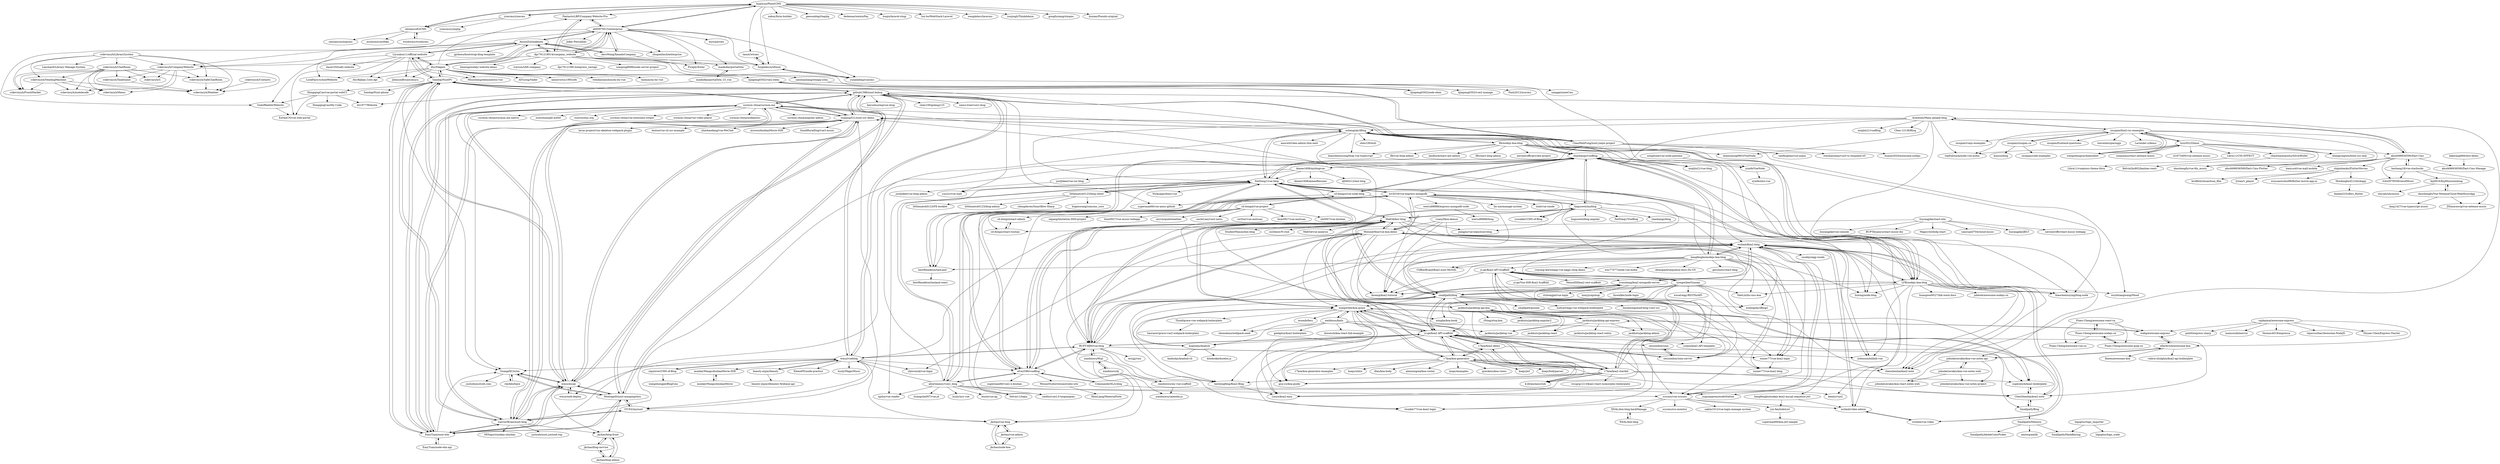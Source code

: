 digraph G {
"hnaoyun/PbootCMS" -> "idreamsoft/iCMS"
"hnaoyun/PbootCMS" -> "yzmcms/yzmcms"
"hnaoyun/PbootCMS" -> "taosir/wtcms"
"hnaoyun/PbootCMS" -> "FantasticLBP/Company-Website-Pro"
"hnaoyun/PbootCMS" -> "forgeekscn/sftnow"
"hnaoyun/PbootCMS" -> "xaboy/form-builder" ["e"=1]
"hnaoyun/PbootCMS" -> "geesondog/rhaphp" ["e"=1]
"hnaoyun/PbootCMS" -> "a695979515/enterprise"
"hnaoyun/PbootCMS" -> "dedemao/weixinPay" ["e"=1]
"hnaoyun/PbootCMS" -> "buqiu/laravel-shop" ["e"=1]
"hnaoyun/PbootCMS" -> "hui-ho/WebStack-Laravel" ["e"=1]
"hnaoyun/PbootCMS" -> "wanglelecc/laracms" ["e"=1]
"hnaoyun/PbootCMS" -> "zoujingli/ThinkAdmin" ["e"=1]
"hnaoyun/PbootCMS" -> "gongfuxiang/shopxo" ["e"=1]
"hnaoyun/PbootCMS" -> "bunian/Pseudo-original" ["e"=1]
"idreamsoft/iCMS" -> "hnaoyun/PbootCMS"
"idreamsoft/iCMS" -> "wuzhicms/wuzhicms"
"idreamsoft/iCMS" -> "sansanyun/mipcms" ["e"=1]
"idreamsoft/iCMS" -> "assimon/yunsfaka" ["e"=1]
"zxuqian/html-css-examples" -> "zxuqian/zxuqian.cn"
"zxuqian/html-css-examples" -> "zxuqian/vuejs-examples"
"zxuqian/html-css-examples" -> "lizzz0523/limni"
"zxuqian/html-css-examples" -> "wangzhengya/cheatsheet"
"zxuqian/html-css-examples" -> "Acmenlei/Many-people-blog"
"zxuqian/html-css-examples" -> "zxuqian/frontend-questions"
"zxuqian/html-css-examples" -> "topfullstack/node-vue-moba" ["e"=1]
"zxuqian/html-css-examples" -> "zhangyingwei/html-css-only" ["e"=1]
"zxuqian/html-css-examples" -> "abcd498936590/Dart-Cms"
"zxuqian/html-css-examples" -> "stevenlei/spacingjs" ["e"=1]
"zxuqian/html-css-examples" -> "Lavender-z/demo"
"zxuqian/html-css-examples" -> "daoshengfu/vue-fds_music"
"jackhutu/jackblog-api-express" -> "jackhutu/jackblog-api-koa"
"jackhutu/jackblog-api-express" -> "jackhutu/jackblog-vue" ["e"=1]
"jackhutu/jackblog-api-express" -> "jackhutu/jackblog-react"
"jackhutu/jackblog-api-express" -> "jackhutu/jackblog-react-redux" ["e"=1]
"jackhutu/jackblog-api-express" -> "jackhutu/jackblog-admin"
"jackhutu/jackblog-api-express" -> "wabg/awesome-express"
"chaohangz/vueBlog" -> "FatDong1/vue-blog"
"chaohangz/vueBlog" -> "bestRenekton/taoLand"
"chaohangz/vueBlog" -> "cd-dongzi/vue-node-blog"
"chaohangz/vueBlog" -> "linguowei/myblog"
"chaohangz/vueBlog" -> "biaochenxuying/blog-node" ["e"=1]
"chaohangz/vueBlog" -> "eshengsky/iBlog"
"chaohangz/vueBlog" -> "zymfe/VueNode"
"chaohangz/vueBlog" -> "Aimee1608/myblogvue"
"chaohangz/vueBlog" -> "miqilin21/vue-blog"
"chaohangz/vueBlog" -> "liangfengbo/nodejs-koa-blog"
"chaohangz/vueBlog" -> "LFB/nodejs-koa-blog"
"surmon-china/surmon.me" -> "surmon-china/nodepress" ["e"=1]
"surmon-china/surmon.me" -> "github1586/nuxt-bnhcp"
"surmon-china/surmon.me" -> "xuqiang521/nuxt-ssr-demo"
"surmon-china/surmon.me" -> "surmon-china/angular-admin" ["e"=1]
"surmon-china/surmon.me" -> "surmon-china/surmon.me.native" ["e"=1]
"surmon-china/surmon.me" -> "OrangeXC/n2ex"
"surmon-china/surmon.me" -> "wmui/vueblog"
"surmon-china/surmon.me" -> "wmui/essay"
"surmon-china/surmon.me" -> "jackhutu/jackblog-vue" ["e"=1]
"surmon-china/surmon.me" -> "EasyTuan/nuxt-elm"
"surmon-china/surmon.me" -> "warriorBrian/nuxt-blog"
"surmon-china/surmon.me" -> "nuxt/example-auth0" ["e"=1]
"surmon-china/surmon.me" -> "nuxt/nuxtjs.org" ["e"=1]
"surmon-china/surmon.me" -> "surmon-china/vue-awesome-swiper" ["e"=1]
"surmon-china/surmon.me" -> "surmon-china/vue-video-player" ["e"=1]
"a695979515/enterprise" -> "AnsonZnl/makesen"
"a695979515/enterprise" -> "forgeekscn/sftnow"
"a695979515/enterprise" -> "dpc761218914/company_website"
"a695979515/enterprise" -> "GodofRabbit/Website"
"a695979515/enterprise" -> "cckevincyh/CompanyWebsite"
"a695979515/enterprise" -> "FantasticLBP/Company-Website-Pro"
"a695979515/enterprise" -> "AeroWang/XanaduCompany"
"a695979515/enterprise" -> "Fireply/Enter"
"a695979515/enterprise" -> "yunalading/yuncms"
"a695979515/enterprise" -> "myxzjie/cms" ["e"=1]
"a695979515/enterprise" -> "Joker-Fei/cailiao"
"a695979515/enterprise" -> "ifzc/Shkjem"
"a695979515/enterprise" -> "zhupanlinch/enterprise"
"a695979515/enterprise" -> "maokofan/portalSite"
"a695979515/enterprise" -> "hnaoyun/PbootCMS"
"github1586/nuxt-bnhcp" -> "xuqiang521/nuxt-ssr-demo"
"github1586/nuxt-bnhcp" -> "surmon-china/surmon.me"
"github1586/nuxt-bnhcp" -> "Sandop/NuxtPC"
"github1586/nuxt-bnhcp" -> "EasyTuan/nuxt-elm"
"github1586/nuxt-bnhcp" -> "MontageD/nuxt-maopingshou"
"github1586/nuxt-bnhcp" -> "wmui/vueblog"
"github1586/nuxt-bnhcp" -> "warriorBrian/nuxt-blog"
"github1586/nuxt-bnhcp" -> "yucccc/vue-mall" ["e"=1]
"github1586/nuxt-bnhcp" -> "chenshenhai/koa2-note" ["e"=1]
"github1586/nuxt-bnhcp" -> "heyushuo/mpvue-shop" ["e"=1]
"github1586/nuxt-bnhcp" -> "superman66/vue-axios-github" ["e"=1]
"github1586/nuxt-bnhcp" -> "shen100/golang123" ["e"=1]
"github1586/nuxt-bnhcp" -> "wmui/essay"
"github1586/nuxt-bnhcp" -> "ChanWahFung/nuxt-juejin-project"
"github1586/nuxt-bnhcp" -> "nemo-tree/vue2-shop" ["e"=1]
"ChanWahFung/nuxt-juejin-project" -> "Sandop/NuxtPC"
"ChanWahFung/nuxt-juejin-project" -> "xuqiang521/nuxt-ssr-demo"
"ChanWahFung/nuxt-juejin-project" -> "sanfengliao/vue-juejin" ["e"=1]
"ChanWahFung/nuxt-juejin-project" -> "eshengsky/iBlog"
"ChanWahFung/nuxt-juejin-project" -> "github1586/nuxt-bnhcp"
"ChanWahFung/nuxt-juejin-project" -> "weizhanzhan/vue3-ts-template-h5" ["e"=1]
"ChanWahFung/nuxt-juejin-project" -> "EasyTuan/nuxt-elm"
"ChanWahFung/nuxt-juejin-project" -> "huaize2020/awesome-nodejs" ["e"=1]
"logoplus/logo_importer" -> "logoplus/logo_scale"
"logoplus/logo_importer" -> "Smallpath/MaskKeying"
"wclimb/Koa2-blog" -> "wclimb/video-admin"
"wclimb/Koa2-blog" -> "ikcamp/koa2-tutorial" ["e"=1]
"wclimb/Koa2-blog" -> "chenshenhai/koa2-note" ["e"=1]
"wclimb/Koa2-blog" -> "wclimb/vue-video"
"wclimb/Koa2-blog" -> "liangfengbo/nodejs-koa-blog"
"wclimb/Koa2-blog" -> "Molunerfinn/vue-koa-demo"
"wclimb/Koa2-blog" -> "LFB/nodejs-koa-blog"
"wclimb/Koa2-blog" -> "smallpath/blog"
"wclimb/Koa2-blog" -> "ivonzhang/koa2-mongodb-server"
"wclimb/Koa2-blog" -> "hezhongfeng/Koa2-Blog"
"wclimb/Koa2-blog" -> "cnodejs/egg-cnode" ["e"=1]
"wclimb/Koa2-blog" -> "scscms/vue-scscms"
"wclimb/Koa2-blog" -> "liuxing/node-blog" ["e"=1]
"wclimb/Koa2-blog" -> "liangfengbo/nodejs-koa2-mysql-sequelize-jwt"
"wclimb/Koa2-blog" -> "lybenson/bilibili-vue" ["e"=1]
"warriorBrian/nuxt-blog" -> "jkchao/blog-front"
"warriorBrian/nuxt-blog" -> "ITCNZ/mynuxt"
"warriorBrian/nuxt-blog" -> "wmui/essay"
"warriorBrian/nuxt-blog" -> "Sandop/NuxtPC"
"warriorBrian/nuxt-blog" -> "xuqiang521/nuxt-ssr-demo"
"warriorBrian/nuxt-blog" -> "justyeh/nuxt.justyeh.top"
"warriorBrian/nuxt-blog" -> "EasyTuan/nuxt-elm"
"warriorBrian/nuxt-blog" -> "MiYogurt/nodejs-shizhan" ["e"=1]
"warriorBrian/nuxt-blog" -> "github1586/nuxt-bnhcp"
"warriorBrian/nuxt-blog" -> "surmon-china/surmon.me"
"lizzz0523/limni" -> "zxuqian/html-css-examples"
"lizzz0523/limni" -> "uniquemo/react-netease-music" ["e"=1]
"lizzz0523/limni" -> "topfullstack/node-vue-moba" ["e"=1]
"lizzz0523/limni" -> "chaochaoxiaoshu/SilverBullet"
"lizzz0523/limni" -> "zhangyingwei/html-css-only" ["e"=1]
"lizzz0523/limni" -> "wangzhengya/cheatsheet"
"lizzz0523/limni" -> "sl1673495/vue-netease-music" ["e"=1]
"lizzz0523/limni" -> "abcd498936590/Dart-Cms"
"lizzz0523/limni" -> "Libra11/CSS-EFFECT"
"lizzz0523/limni" -> "daoshengfu/vue-fds_music"
"Acmenlei/Many-people-blog" -> "miqilin21/vue-blog"
"Acmenlei/Many-people-blog" -> "zhaoyiming0803/VueNode" ["e"=1]
"Acmenlei/Many-people-blog" -> "abcd498936590/Dart-Cms"
"Acmenlei/Many-people-blog" -> "miqilin21/vueBlog"
"Acmenlei/Many-people-blog" -> "topfullstack/node-vue-moba" ["e"=1]
"Acmenlei/Many-people-blog" -> "FatDong1/vue-blog"
"Acmenlei/Many-people-blog" -> "LFB/nodejs-koa-blog"
"Acmenlei/Many-people-blog" -> "Chen-12138/Blog"
"Acmenlei/Many-people-blog" -> "zxuqian/html-css-examples"
"Acmenlei/Many-people-blog" -> "eshengsky/iBlog"
"liangfengbo/nodejs-koa2-mysql-sequelize-jwt" -> "yin-fan/todoList"
"liangfengbo/nodejs-koa2-mysql-sequelize-jwt" -> "wclimb/video-admin"
"AnsonZnl/makesen" -> "a695979515/enterprise"
"AnsonZnl/makesen" -> "jgchenu/bootstrap-blog-template"
"AnsonZnl/makesen" -> "dpc761218914/company_website"
"AnsonZnl/makesen" -> "forgeekscn/sftnow"
"AnsonZnl/makesen" -> "cckevincyh/CompanyWebsite"
"AnsonZnl/makesen" -> "GodofRabbit/Website"
"AnsonZnl/makesen" -> "zhupanlinch/enterprise"
"AnsonZnl/makesen" -> "AeroWang/XanaduCompany"
"AnsonZnl/makesen" -> "ifzc/Shkjem"
"AnsonZnl/makesen" -> "Liyunkun11/official-website"
"FatDong1/vue-blog" -> "chaohangz/vueBlog"
"FatDong1/vue-blog" -> "bestRenekton/taoLand"
"FatDong1/vue-blog" -> "cd-dongzi/vue-node-blog"
"FatDong1/vue-blog" -> "alloyteamzy/vue2_blog"
"FatDong1/vue-blog" -> "BUPT-HJM/vue-blog"
"FatDong1/vue-blog" -> "biaochenxuying/blog-node" ["e"=1]
"FatDong1/vue-blog" -> "Ma63d/kov-blog"
"FatDong1/vue-blog" -> "yucccc/vue-mall" ["e"=1]
"FatDong1/vue-blog" -> "tgxhx/vue-reader" ["e"=1]
"FatDong1/vue-blog" -> "elva2596/vueBlog"
"FatDong1/vue-blog" -> "eshengsky/iBlog"
"FatDong1/vue-blog" -> "LFB/nodejs-koa-blog"
"FatDong1/vue-blog" -> "littlematch0123/blog-client"
"FatDong1/vue-blog" -> "Nicksapp/ohmo-vue"
"FatDong1/vue-blog" -> "xrr2016/vue-express-mongodb"
"ifzc/Shkjem" -> "Liyunkun11/official-website"
"ifzc/Shkjem" -> "Sandop/NuxtPC"
"ifzc/Shkjem" -> "iaminvictus1993/ofo"
"ifzc/Shkjem" -> "LuckFairy/schoolWebsite"
"ifzc/Shkjem" -> "ifzc/KeJian.Core.Api"
"ifzc/Shkjem" -> "JohnsonBryant/muyu"
"ifzc/Shkjem" -> "Mluocheng/elemmentui-vue-"
"ifzc/Shkjem" -> "wendaosanshou/mi-by-vue" ["e"=1]
"ifzc/Shkjem" -> "AnsonZnl/makesen"
"ifzc/Shkjem" -> "taomas/mi-by-vue"
"ifzc/Shkjem" -> "FantasticLBP/Company-Website-Pro"
"ifzc/Shkjem" -> "lijiapeng0302/vue2-elem"
"ifzc/Shkjem" -> "a695979515/enterprise"
"ifzc/Shkjem" -> "yaoshanliang/weapp-ssha"
"ifzc/Shkjem" -> "AITuring/Vader"
"lijiapeng0302/node-elem" -> "lijiapeng0302/vue2-elem"
"maokofan/portalSite_UI_vue" -> "maokofan/portalSite"
"maokofan/portalSite_UI_vue" -> "hh1977/Website"
"taosir/wtcms" -> "forgeekscn/sftnow"
"wclimb/vue-video" -> "wclimb/video-admin"
"wclimb/vue-video" -> "wclimb/Koa2-blog"
"Mockingbird1234/skapp" -> "danbai225/dbys_flutter"
"ruanyf/koa-demos" -> "wclimb/Koa2-blog"
"ruanyf/koa-demos" -> "ikcamp/koa2-tutorial" ["e"=1]
"ruanyf/koa-demos" -> "sessionboy/sinn-server"
"ruanyf/koa-demos" -> "Molunerfinn/vue-koa-demo"
"jkchao/blog-service" -> "jkchao/blog-admin"
"jkchao/blog-service" -> "jkchao/blog-front"
"ivonzhang/koa2-mongodb-server" -> "BUPT-HJM/vue-blog"
"ivonzhang/koa2-mongodb-server" -> "linwalker/node-login"
"ivonzhang/koa2-mongodb-server" -> "smallpath/blog"
"ivonzhang/koa2-mongodb-server" -> "stzhongjie/vue-login"
"ivonzhang/koa2-mongodb-server" -> "wclimb/Koa2-blog"
"ivonzhang/koa2-mongodb-server" -> "inmyjs/apshop" ["e"=1]
"wangzhengya/cheatsheet" -> "zxuqian/html-css-examples"
"wangzhengya/cheatsheet" -> "lizzz0523/limni"
"eshengsky/iBlog" -> "LFB/nodejs-koa-blog"
"eshengsky/iBlog" -> "wsydxiangwang/Mood" ["e"=1]
"eshengsky/iBlog" -> "biaochenxuying/blog-vue-typescript" ["e"=1]
"eshengsky/iBlog" -> "lfb/nodejs-koa-blog"
"eshengsky/iBlog" -> "chaohangz/vueBlog"
"eshengsky/iBlog" -> "ChanWahFung/nuxt-juejin-project"
"eshengsky/iBlog" -> "xuqiang521/nuxt-ssr-demo"
"eshengsky/iBlog" -> "FatDong1/vue-blog"
"eshengsky/iBlog" -> "anncwb/vben-admin-thin-next" ["e"=1]
"eshengsky/iBlog" -> "CQBoyBrand/Koa2-nuxt-MySQL"
"eshengsky/iBlog" -> "surmon-china/surmon.me"
"eshengsky/iBlog" -> "biaochenxuying/blog-node" ["e"=1]
"eshengsky/iBlog" -> "shen100/mili" ["e"=1]
"eshengsky/iBlog" -> "warriorBrian/nuxt-blog"
"eshengsky/iBlog" -> "Sandop/NuxtPC"
"smallpath/blog" -> "sinner77/vue-koa2-blog"
"smallpath/blog" -> "smallpath/psnine"
"smallpath/blog" -> "Ma63d/kov-blog"
"smallpath/blog" -> "ivonzhang/koa2-mongodb-server"
"smallpath/blog" -> "sinner77/vue-koa2-login"
"smallpath/blog" -> "wclimb/Koa2-blog"
"smallpath/blog" -> "BUPT-HJM/vue-blog"
"smallpath/blog" -> "yi-ge/koa2-API-scaffold"
"smallpath/blog" -> "hezhongfeng/Koa2-Blog"
"smallpath/blog" -> "hubcarl/egg-vue-webpack-boilerplate" ["e"=1]
"smallpath/blog" -> "lincenying/mmf-blog-vue2-ssr" ["e"=1]
"smallpath/blog" -> "sessionboy/sinn-server"
"smallpath/blog" -> "xiongwilee/koa-grace"
"smallpath/blog" -> "jackhutu/jackblog-api-koa"
"smallpath/blog" -> "eshengsky/iBlog2" ["e"=1]
"Sandop/NuxtPC" -> "xuqiang521/nuxt-ssr-demo"
"Sandop/NuxtPC" -> "ifzc/Shkjem"
"Sandop/NuxtPC" -> "Sandop/Nuxt-phone"
"Sandop/NuxtPC" -> "ChanWahFung/nuxt-juejin-project"
"Sandop/NuxtPC" -> "EasyTuan/nuxt-elm"
"Sandop/NuxtPC" -> "github1586/nuxt-bnhcp"
"Sandop/NuxtPC" -> "warriorBrian/nuxt-blog"
"Sandop/NuxtPC" -> "Liyunkun11/official-website"
"Sandop/NuxtPC" -> "wmui/essay"
"Sandop/NuxtPC" -> "OrangeXC/n2ex"
"Sandop/NuxtPC" -> "HongqingCao/vue-portal-webUI"
"littlematch0123/blog-client" -> "littlematch0123/FE-booklet"
"littlematch0123/blog-client" -> "littlematch0123/blog-admin"
"littlematch0123/blog-client" -> "FatDong1/vue-blog"
"littlematch0123/blog-client" -> "chengderen/Smartflow-Sharp" ["e"=1]
"littlematch0123/blog-client" -> "hogenwang/comcms_core" ["e"=1]
"cd-dongzi/vue-project" -> "cd-dongzi/vue-node-blog"
"cd-dongzi/vue-project" -> "nh0007/vue-douban"
"cd-dongzi/vue-project" -> "zepang/Imitation-DIDI-project"
"cd-dongzi/vue-project" -> "cd-dongzi/react-admin"
"cd-dongzi/vue-project" -> "cd-dongzi/react-toutiao"
"cd-dongzi/vue-project" -> "bxm0927/vue-music-webapp" ["e"=1]
"cd-dongzi/vue-project" -> "myvin/quietweather" ["e"=1]
"cd-dongzi/vue-project" -> "uncleLian/vue2-news" ["e"=1]
"cd-dongzi/vue-project" -> "zwStar/vue-meituan" ["e"=1]
"cd-dongzi/vue-project" -> "bxm0927/vue-meituan" ["e"=1]
"xuqiang521/nuxt-ssr-demo" -> "github1586/nuxt-bnhcp"
"xuqiang521/nuxt-ssr-demo" -> "Sandop/NuxtPC"
"xuqiang521/nuxt-ssr-demo" -> "EasyTuan/nuxt-elm"
"xuqiang521/nuxt-ssr-demo" -> "MontageD/nuxt-maopingshou"
"xuqiang521/nuxt-ssr-demo" -> "surmon-china/surmon.me"
"xuqiang521/nuxt-ssr-demo" -> "ChanWahFung/nuxt-juejin-project"
"xuqiang521/nuxt-ssr-demo" -> "warriorBrian/nuxt-blog"
"xuqiang521/nuxt-ssr-demo" -> "muwoo/doubanMovie-SSR" ["e"=1]
"xuqiang521/nuxt-ssr-demo" -> "SmallRuralDog/vue3-music" ["e"=1]
"xuqiang521/nuxt-ssr-demo" -> "lavas-project/vue-skeleton-webpack-plugin" ["e"=1]
"xuqiang521/nuxt-ssr-demo" -> "wmui/essay"
"xuqiang521/nuxt-ssr-demo" -> "lentoo/vue-cli-ssr-example" ["e"=1]
"xuqiang521/nuxt-ssr-demo" -> "eshengsky/iBlog"
"xuqiang521/nuxt-ssr-demo" -> "zhaohaodang/vue-WeChat" ["e"=1]
"xuqiang521/nuxt-ssr-demo" -> "ITCNZ/mynuxt"
"LFB/nodejs-koa-blog" -> "eshengsky/iBlog"
"LFB/nodejs-koa-blog" -> "wclimb/Koa2-blog"
"LFB/nodejs-koa-blog" -> "biaochenxuying/blog-node" ["e"=1]
"LFB/nodejs-koa-blog" -> "TaleLin/lin-cms-koa" ["e"=1]
"LFB/nodejs-koa-blog" -> "yi-ge/Koa2-API-Scaffold"
"LFB/nodejs-koa-blog" -> "chaohangz/vueBlog"
"LFB/nodejs-koa-blog" -> "FatDong1/vue-blog"
"LFB/nodejs-koa-blog" -> "chenshenhai/koa2-note" ["e"=1]
"LFB/nodejs-koa-blog" -> "lybenson/bilibili-vue" ["e"=1]
"LFB/nodejs-koa-blog" -> "wsydxiangwang/Mood" ["e"=1]
"LFB/nodejs-koa-blog" -> "huangwei9527/Ink-wash-docs" ["e"=1]
"LFB/nodejs-koa-blog" -> "wclimb/video-admin"
"LFB/nodejs-koa-blog" -> "liuxing/node-blog" ["e"=1]
"LFB/nodejs-koa-blog" -> "ikcamp/koa2-tutorial" ["e"=1]
"LFB/nodejs-koa-blog" -> "jobbole/awesome-nodejs-cn"
"AeroWang/XanaduCompany" -> "maokofan/portalSite"
"AeroWang/XanaduCompany" -> "a695979515/enterprise"
"AeroWang/XanaduCompany" -> "AnsonZnl/makesen"
"dpc761218914/company_website" -> "a695979515/enterprise"
"dpc761218914/company_website" -> "FantasticLBP/Company-Website-Pro"
"dpc761218914/company_website" -> "cckevincyh/CompanyWebsite"
"dpc761218914/company_website" -> "AnsonZnl/makesen"
"dpc761218914/company_website" -> "forgeekscn/sftnow"
"dpc761218914/company_website" -> "dpc761218914/express_restapi"
"dpc761218914/company_website" -> "yunalading/yuncms"
"dpc761218914/company_website" -> "xiaoping6688/node-server-project"
"dpc761218914/company_website" -> "iteming/nodejs-website-demo"
"dpc761218914/company_website" -> "xuguangwen/nodeStation" ["e"=1]
"dpc761218914/company_website" -> "iverson3/hft-company"
"dpc761218914/company_website" -> "Fireply/Enter"
"Pines-Cheng/awesome-react-cn" -> "Pines-Cheng/awesome-nodejs-cn"
"Pines-Cheng/awesome-react-cn" -> "Pines-Cheng/awesome-gulp-cn"
"Pines-Cheng/awesome-react-cn" -> "Pines-Cheng/awesome-vue-cn"
"Pines-Cheng/awesome-react-cn" -> "wabg/awesome-express"
"weirui88888/express-mongodb-node" -> "weirui88888/blog"
"wmui/web-deploy" -> "wmui/essay"
"liuyangjike/react-elm" -> "cd-dongzi/react-toutiao"
"liuyangjike/react-elm" -> "liuyangjike/JKUI"
"liuyangjike/react-elm" -> "neroneroffy/react-music-webapp" ["e"=1]
"liuyangjike/react-elm" -> "liuyangjike/vue-console"
"liuyangjike/react-elm" -> "BUPTlhuanyu/react-music-lhy"
"liuyangjike/react-elm" -> "Magiccwl/dzdp-react"
"liuyangjike/react-elm" -> "sanyuan0704/cloud-music" ["e"=1]
"zxuqian/zxuqian.cn" -> "kuizuo/blog"
"zxuqian/zxuqian.cn" -> "zxuqian/html-css-examples"
"zxuqian/zxuqian.cn" -> "zxuqian/code-examples"
"hezhang18/vue-starbucks" -> "rt442979559/cloudMusic"
"hezhang18/vue-starbucks" -> "abcd498936590/Dart-Cms"
"hezhang18/vue-starbucks" -> "kzj0916/KzjMusicxindong"
"hezhang18/vue-starbucks" -> "JYbmarawcp/vue-netease-music"
"xxxgitone/vue-node-pastime" -> "zymfe/VueNode"
"koahubjs/koahub" -> "koahubjs/koahub-cli"
"koahubjs/koahub" -> "xiongwilee/koa-grace"
"koahubjs/koahub" -> "doodooke/doodoo.js"
"yin-fan/todoList" -> "superman66/koa-jwt-sample"
"linguowei/myblog" -> "elva2596/vueBlog"
"linguowei/myblog" -> "linguowei/blog-angular"
"linguowei/myblog" -> "Ma63d/kov-blog"
"linguowei/myblog" -> "chaohangz/vueBlog"
"linguowei/myblog" -> "ycwalker/CMS-of-Blog" ["e"=1]
"linguowei/myblog" -> "eshengsky/iBlog2" ["e"=1]
"linguowei/myblog" -> "FatDong1/VueBlog"
"linguowei/myblog" -> "leenty/vue2"
"linguowei/myblog" -> "xrr2016/vue-express-mongodb"
"linguowei/myblog" -> "chaohangz/blog"
"linguowei/myblog" -> "jiangjiu/vue-leancloud-blog" ["e"=1]
"yzmcms/yzmcms" -> "yzmcms/yzmphp"
"yzmcms/yzmcms" -> "hnaoyun/PbootCMS"
"yzmcms/yzmcms" -> "idreamsoft/iCMS"
"xiaobinwu/dj" -> "xiaobinwu/my-vue-scaffold"
"xiaobinwu/dj" -> "xiaobinwu/Wuji"
"EasyTuan/node-elm-api" -> "EasyTuan/nuxt-elm"
"EasyTuan/nuxt-elm" -> "EasyTuan/node-elm-api"
"EasyTuan/nuxt-elm" -> "xuqiang521/nuxt-ssr-demo"
"EasyTuan/nuxt-elm" -> "Sandop/NuxtPC"
"EasyTuan/nuxt-elm" -> "github1586/nuxt-bnhcp"
"EasyTuan/nuxt-elm" -> "warriorBrian/nuxt-blog"
"EasyTuan/nuxt-elm" -> "MontageD/nuxt-maopingshou"
"EasyTuan/nuxt-elm" -> "surmon-china/surmon.me"
"EasyTuan/nuxt-elm" -> "OrangeXC/n2ex"
"EasyTuan/nuxt-elm" -> "wmui/essay"
"abcd498936590/Dart-Cms" -> "hezhang18/vue-starbucks"
"abcd498936590/Dart-Cms" -> "abcd498936590/Dart-Cms-Flutter"
"abcd498936590/Dart-Cms" -> "Acmenlei/Many-people-blog"
"abcd498936590/Dart-Cms" -> "daoshengfu/vue-fds_music"
"abcd498936590/Dart-Cms" -> "rt442979559/cloudMusic"
"abcd498936590/Dart-Cms" -> "abcd498936590/Dart-Cms-Manage"
"abcd498936590/Dart-Cms" -> "hanyucd/vue-mall-mobile"
"abcd498936590/Dart-Cms" -> "shipinbaoku/FlutterMovies"
"yi-ge/Koa2-API-Scaffold" -> "yzijun/koa2-API-template"
"yi-ge/Koa2-API-Scaffold" -> "yi-ge/Vue-SSR-Koa2-Scaffold"
"yi-ge/Koa2-API-Scaffold" -> "NeoyeElf/koa2-rest-scaffold"
"yi-ge/Koa2-API-Scaffold" -> "ivonzhang/koa2-mongodb-server"
"yi-ge/Koa2-API-Scaffold" -> "17koa/koa2-startkit"
"yi-ge/Koa2-API-Scaffold" -> "xiongwilee/Gracejs"
"yi-ge/Koa2-API-Scaffold" -> "ikcamp/koa2-tutorial" ["e"=1]
"yi-ge/Koa2-API-Scaffold" -> "LFB/nodejs-koa-blog"
"yi-ge/Koa2-API-Scaffold" -> "sessionboy/sinn-server"
"xiongwilee/Gracejs" -> "yi-ge/Koa2-API-Scaffold"
"xiongwilee/Gracejs" -> "ikcamp/koa2-tutorial" ["e"=1]
"xiongwilee/Gracejs" -> "chenshenhai/koa2-note" ["e"=1]
"xiongwilee/Gracejs" -> "wclimb/Koa2-blog"
"xiongwilee/Gracejs" -> "smallpath/blog"
"xiongwilee/Gracejs" -> "scscms/vue-scscms"
"xiongwilee/Gracejs" -> "yi-ge/koa2-API-scaffold"
"xiongwilee/Gracejs" -> "minghe/koa-book" ["e"=1]
"xiongwilee/Gracejs" -> "twinkle77/vue-koa2-login"
"xiongwilee/Gracejs" -> "TaleLin/lin-cms-koa" ["e"=1]
"xiongwilee/Gracejs" -> "icxcat/egg-RESTfulAPI" ["e"=1]
"jackhutu/jackblog-api-koa" -> "jackhutu/jackblog-api-express"
"jackhutu/jackblog-api-koa" -> "jackhutu/jackblog-react"
"jackhutu/jackblog-api-koa" -> "Ma63d/kov-blog"
"jackhutu/jackblog-api-koa" -> "jackhutu/jackblog-vue" ["e"=1]
"jackhutu/jackblog-api-koa" -> "jackhutu/jackblog-angular2" ["e"=1]
"jackhutu/jackblog-api-koa" -> "k-dylan/easyclub" ["e"=1]
"jackhutu/jackblog-api-koa" -> "jackhutu/jackblog-admin"
"jackhutu/jackblog-api-koa" -> "i5ting/stuq-koa" ["e"=1]
"jackhutu/jackblog-api-koa" -> "Lxxyx/koa2-easy"
"liangfengbo/nodejs-koa-blog" -> "wclimb/Koa2-blog"
"liangfengbo/nodejs-koa-blog" -> "eshengsky/iBlog2" ["e"=1]
"liangfengbo/nodejs-koa-blog" -> "TaleLin/lin-cms-koa" ["e"=1]
"liangfengbo/nodejs-koa-blog" -> "scscms/vue-scscms"
"liangfengbo/nodejs-koa-blog" -> "chaohangz/vueBlog"
"liangfengbo/nodejs-koa-blog" -> "yi-ge/Koa2-API-Scaffold"
"liangfengbo/nodejs-koa-blog" -> "demopark/sequelize-docs-Zh-CN" ["e"=1]
"liangfengbo/nodejs-koa-blog" -> "gershonv/react-blog" ["e"=1]
"liangfengbo/nodejs-koa-blog" -> "ruiyong-lee/weapp-vue-eggjs-shop-demo" ["e"=1]
"liangfengbo/nodejs-koa-blog" -> "liuxing/node-blog" ["e"=1]
"liangfengbo/nodejs-koa-blog" -> "wxs77577/node-vue-moba" ["e"=1]
"liangfengbo/nodejs-koa-blog" -> "CQBoyBrand/Koa2-nuxt-MySQL"
"liangfengbo/nodejs-koa-blog" -> "ikcamp/koa2-tutorial" ["e"=1]
"liangfengbo/nodejs-koa-blog" -> "bestRenekton/taoLand"
"liangfengbo/nodejs-koa-blog" -> "xuqiang521/nuxt-ssr-demo"
"xiongwilee/koa-grace" -> "Thunf/grace-vue-webpack-boilerplate"
"xiongwilee/koa-grace" -> "guo-yu/koa-guide" ["e"=1]
"xiongwilee/koa-grace" -> "yi-ge/koa2-API-scaffold"
"xiongwilee/koa-grace" -> "koahubjs/koahub"
"xiongwilee/koa-grace" -> "Lxxyx/koa2-easy"
"xiongwilee/koa-grace" -> "Smallpath/Blog"
"xiongwilee/koa-grace" -> "ChenShenhai/koa2-note"
"xiongwilee/koa-grace" -> "17koa/koa2-startkit"
"xiongwilee/koa-grace" -> "chemdemo/webpack-seed" ["e"=1]
"xiongwilee/koa-grace" -> "embbnux/kails"
"xiongwilee/koa-grace" -> "superalsrk/koa2-boilerplate"
"xiongwilee/koa-grace" -> "Ma63d/kov-blog"
"xiongwilee/koa-grace" -> "17koa/koa-generator"
"xiongwilee/koa-grace" -> "ecomfe/fecs" ["e"=1]
"xiongwilee/koa-grace" -> "minghe/koa-book" ["e"=1]
"Aimee1608/myblogvue" -> "chaohangz/vueBlog"
"Aimee1608/myblogvue" -> "justJokee/vue-ssr-blog"
"Aimee1608/myblogvue" -> "FatDong1/vue-blog"
"Aimee1608/myblogvue" -> "dj940212/last-blog"
"Aimee1608/myblogvue" -> "littlematch0123/blog-client"
"Aimee1608/myblogvue" -> "Aimee1608/aimeeResume"
"justJokee/vue-ssr-blog" -> "justJokee/vue-blog-admin"
"alloyteamzy/vue2_blog" -> "FatDong1/vue-blog"
"alloyteamzy/vue2_blog" -> "xrr2016/vue-express-mongodb"
"alloyteamzy/vue2_blog" -> "elva2596/vueBlog"
"alloyteamzy/vue2_blog" -> "huangche007/vue-jd" ["e"=1]
"alloyteamzy/vue2_blog" -> "scscms/vue-scscms"
"alloyteamzy/vue2_blog" -> "Selvin11/login" ["e"=1]
"alloyteamzy/vue2_blog" -> "chaohangz/vueBlog"
"alloyteamzy/vue2_blog" -> "hzzly/xyy-vue" ["e"=1]
"alloyteamzy/vue2_blog" -> "lensh/vue-qq" ["e"=1]
"alloyteamzy/vue2_blog" -> "canfoo/vue2.0-taopiaopiao" ["e"=1]
"alloyteamzy/vue2_blog" -> "tgxhx/vue-reader" ["e"=1]
"alloyteamzy/vue2_blog" -> "xuguangwen/nodeStation" ["e"=1]
"alloyteamzy/vue2_blog" -> "wmui/vueblog"
"wmui/essay" -> "wmui/web-deploy"
"wmui/essay" -> "OrangeXC/n2ex"
"wmui/essay" -> "warriorBrian/nuxt-blog"
"wmui/essay" -> "jkchao/blog-front"
"wmui/essay" -> "MontageD/nuxt-maopingshou"
"wmui/essay" -> "surmon-china/surmon.me"
"wmui/essay" -> "xuqiang521/nuxt-ssr-demo"
"wmui/essay" -> "github1586/nuxt-bnhcp"
"wmui/essay" -> "EasyTuan/nuxt-elm"
"wmui/essay" -> "Sandop/NuxtPC"
"beauty-enjoy/beauty" -> "beauty-enjoy/dbmeinv-firebase-api"
"beauty-enjoy/beauty" -> "wmui/vueblog"
"Ma63d/kov-blog" -> "BUPT-HJM/vue-blog"
"Ma63d/kov-blog" -> "linguowei/myblog"
"Ma63d/kov-blog" -> "StudentWan/ashen-blog"
"Ma63d/kov-blog" -> "jackhutu/jackblog-api-koa"
"Ma63d/kov-blog" -> "Molunerfinn/vue-koa-demo"
"Ma63d/kov-blog" -> "jiangjiu/vue-leancloud-blog" ["e"=1]
"Ma63d/kov-blog" -> "smallpath/blog"
"Ma63d/kov-blog" -> "elva2596/vueBlog"
"Ma63d/kov-blog" -> "nswbmw/N-club" ["e"=1]
"Ma63d/kov-blog" -> "Ma63d/vue-analysis" ["e"=1]
"Ma63d/kov-blog" -> "xiongwilee/koa-grace"
"Ma63d/kov-blog" -> "sinner77/vue-koa2-blog"
"Ma63d/kov-blog" -> "sinner77/vue-koa2-login"
"Ma63d/kov-blog" -> "jkchao/vue-blog"
"Ma63d/kov-blog" -> "k-dylan/easyclub" ["e"=1]
"lfb/nodejs-koa-blog" -> "eshengsky/iBlog"
"lfb/nodejs-koa-blog" -> "lfb/vue-blog-admin"
"lfb/nodejs-koa-blog" -> "landluck/react-ant-admin" ["e"=1]
"lfb/nodejs-koa-blog" -> "liuxing/node-blog" ["e"=1]
"lfb/nodejs-koa-blog" -> "biaochenxuying/blog-node" ["e"=1]
"lfb/nodejs-koa-blog" -> "biaochenxuying/blog-vue-typescript" ["e"=1]
"lfb/nodejs-koa-blog" -> "lfb/react-blog-admin"
"lfb/nodejs-koa-blog" -> "chaohangz/vueBlog"
"lfb/nodejs-koa-blog" -> "miqilin21/vue-blog"
"lfb/nodejs-koa-blog" -> "wclimb/Koa2-blog"
"lfb/nodejs-koa-blog" -> "zhaoyiming0803/VueNode" ["e"=1]
"lfb/nodejs-koa-blog" -> "neroneroffy/private-project"
"17koa/koa-generator" -> "guo-yu/koa-guide" ["e"=1]
"17koa/koa-generator" -> "17koa/koa2-demo"
"17koa/koa-generator" -> "alexmingoia/koa-router" ["e"=1]
"17koa/koa-generator" -> "yi-ge/koa2-API-scaffold"
"17koa/koa-generator" -> "xiongwilee/koa-grace"
"17koa/koa-generator" -> "17koa/koa2-startkit"
"17koa/koa-generator" -> "koajs/examples" ["e"=1]
"17koa/koa-generator" -> "queckezz/koa-views" ["e"=1]
"17koa/koa-generator" -> "koajs/jwt" ["e"=1]
"17koa/koa-generator" -> "koajs/bodyparser" ["e"=1]
"17koa/koa-generator" -> "chenshenhai/koa2-note" ["e"=1]
"17koa/koa-generator" -> "17koa/koa-generator-examples" ["e"=1]
"17koa/koa-generator" -> "ChenShenhai/koa2-note"
"17koa/koa-generator" -> "koajs/static" ["e"=1]
"17koa/koa-generator" -> "dlau/koa-body" ["e"=1]
"Liyunkun11/official-website" -> "ifzc/Shkjem"
"Liyunkun11/official-website" -> "JohnsonBryant/muyu"
"Liyunkun11/official-website" -> "LuckFairy/schoolWebsite"
"Liyunkun11/official-website" -> "Mluocheng/elemmentui-vue-"
"Liyunkun11/official-website" -> "Sandop/NuxtPC"
"Liyunkun11/official-website" -> "ifzc/KeJian.Core.Api"
"Liyunkun11/official-website" -> "EaVanCN/vue-web-portal"
"Liyunkun11/official-website" -> "dacer250/safs-website"
"Liyunkun11/official-website" -> "AnsonZnl/makesen"
"forgeekscn/sftnow" -> "taosir/wtcms"
"forgeekscn/sftnow" -> "yunalading/yuncms"
"lijiapeng0302/vue2-elem" -> "lijiapeng0302/node-elem"
"lijiapeng0302/vue2-elem" -> "lijiapeng0302/vue2-manage"
"wabg/awesome-express" -> "ellerbrock/awesome-koa"
"wabg/awesome-express" -> "jackhutu/jackblog-api-express"
"Molunerfinn/vue-koa-demo" -> "BUPT-HJM/vue-blog"
"Molunerfinn/vue-koa-demo" -> "Ma63d/kov-blog"
"Molunerfinn/vue-koa-demo" -> "wclimb/Koa2-blog"
"Molunerfinn/vue-koa-demo" -> "ikcamp/koa2-tutorial" ["e"=1]
"Molunerfinn/vue-koa-demo" -> "lybenson/bilibili-vue" ["e"=1]
"Molunerfinn/vue-koa-demo" -> "chenshenhai/koa2-note" ["e"=1]
"Molunerfinn/vue-koa-demo" -> "xiongwilee/koa-grace"
"Molunerfinn/vue-koa-demo" -> "sinner77/vue-koa2-login"
"Molunerfinn/vue-koa-demo" -> "xrr2016/vue-express-mongodb"
"Molunerfinn/vue-koa-demo" -> "ykloveyxk/vue-login" ["e"=1]
"Molunerfinn/vue-koa-demo" -> "guo-yu/koa-guide" ["e"=1]
"Molunerfinn/vue-koa-demo" -> "johndatserakis/koa-vue-notes-api"
"Molunerfinn/vue-koa-demo" -> "yi-ge/koa2-API-scaffold"
"Molunerfinn/vue-koa-demo" -> "twinkle77/vue-koa2-login"
"Molunerfinn/vue-koa-demo" -> "scscms/vue-scscms"
"johndatserakis/koa-vue-notes-api" -> "johndatserakis/koa-vue-notes-web"
"johndatserakis/koa-vue-notes-api" -> "johndatserakis/koa-react-notes-web"
"johndatserakis/koa-vue-notes-api" -> "ellerbrock/awesome-koa"
"johndatserakis/koa-vue-notes-api" -> "johndatserakis/koa-vue-notes-project"
"BUPT-HJM/vue-blog" -> "Ma63d/kov-blog"
"BUPT-HJM/vue-blog" -> "ivonzhang/koa2-mongodb-server"
"BUPT-HJM/vue-blog" -> "Molunerfinn/vue-koa-demo"
"BUPT-HJM/vue-blog" -> "jkchao/vue-blog"
"BUPT-HJM/vue-blog" -> "xiaobinwu/Wuji"
"BUPT-HJM/vue-blog" -> "hezhongfeng/Koa2-Blog"
"BUPT-HJM/vue-blog" -> "sinner77/vue-koa2-login"
"BUPT-HJM/vue-blog" -> "wmui/vueblog"
"BUPT-HJM/vue-blog" -> "ericjjj/vms" ["e"=1]
"BUPT-HJM/vue-blog" -> "lybenson/bilibili-vue" ["e"=1]
"BUPT-HJM/vue-blog" -> "smallpath/blog"
"BUPT-HJM/vue-blog" -> "yi-ge/koa2-API-scaffold"
"BUPT-HJM/vue-blog" -> "FatDong1/vue-blog"
"BUPT-HJM/vue-blog" -> "elva2596/vueBlog"
"BUPT-HJM/vue-blog" -> "wclimb/Koa2-blog"
"wmui/vueblog" -> "wmui/web-deploy"
"wmui/vueblog" -> "ciqulover/CMS-of-Blog"
"wmui/vueblog" -> "jkchao/vue-blog"
"wmui/vueblog" -> "surmon-china/surmon.me"
"wmui/vueblog" -> "github1586/nuxt-bnhcp"
"wmui/vueblog" -> "BUPT-HJM/vue-blog"
"wmui/vueblog" -> "OrangeXC/n2ex"
"wmui/vueblog" -> "beauty-enjoy/beauty"
"wmui/vueblog" -> "Ma63d/kov-blog"
"wmui/vueblog" -> "ITCNZ/mynuxt"
"wmui/vueblog" -> "monkeyWangs/doubanMovie-SSR"
"wmui/vueblog" -> "ElemeFE/node-practice" ["e"=1]
"wmui/vueblog" -> "elva2596/vueBlog"
"wmui/vueblog" -> "hzzly/MagicMusic" ["e"=1]
"wmui/vueblog" -> "ykloveyxk/vue-login" ["e"=1]
"jkchao/vue-admin" -> "jkchao/node-koa"
"jkchao/vue-admin" -> "jkchao/vue-blog"
"cckevincyh/LibrarySystem" -> "cckevincyh/FreshMarket"
"cckevincyh/LibrarySystem" -> "cckevincyh/VendingMachine"
"cckevincyh/LibrarySystem" -> "LeechanX/Library-Manage-System"
"cckevincyh/LibrarySystem" -> "cckevincyh/CompanyWebsite"
"cckevincyh/LibrarySystem" -> "cckevincyh/SafeChatRoom"
"cckevincyh/LibrarySystem" -> "cckevincyh/ChatRoom"
"cckevincyh/LibrarySystem" -> "cckevincyh/Weather"
"daoshengfu/Vue-NeteaseCloud-WebMusicApp" -> "kzj0916/KzjMusicxindong"
"daoshengfu/Vue-NeteaseCloud-WebMusicApp" -> "JYbmarawcp/vue-netease-music"
"daoshengfu/Vue-NeteaseCloud-WebMusicApp" -> "lang1427/vue-typescript-music" ["e"=1]
"kzj0916/KzjMusicxindong" -> "daoshengfu/Vue-NeteaseCloud-WebMusicApp"
"kzj0916/KzjMusicxindong" -> "xhysah/xhymusic"
"OrangeXC/n2ex" -> "clarkdo/hare"
"OrangeXC/n2ex" -> "MontageD/nuxt-maopingshou"
"OrangeXC/n2ex" -> "justyeh/justyeh.com"
"OrangeXC/n2ex" -> "wmui/essay"
"ITCNZ/mynuxt" -> "MontageD/nuxt-maopingshou"
"ITCNZ/mynuxt" -> "warriorBrian/nuxt-blog"
"ITCNZ/mynuxt" -> "jkchao/vue-blog"
"Pines-Cheng/awesome-gulp-cn" -> "Pines-Cheng/awesome-nodejs-cn"
"yunalading/yuncms" -> "nangge/noneCms" ["e"=1]
"yunalading/yuncms" -> "forgeekscn/sftnow"
"zymfe/VueNode" -> "zymfe/into-vue"
"bestRenekton/taoLand" -> "bestRenekton/taoland-react"
"bestRenekton/taoLand" -> "chaohangz/vueBlog"
"elva2596/vueBlog" -> "linguowei/myblog"
"elva2596/vueBlog" -> "xrr2016/vue-express-mongodb"
"elva2596/vueBlog" -> "Ma63d/kov-blog"
"elva2596/vueBlog" -> "CommanderXL/x-blog"
"elva2596/vueBlog" -> "BUPT-HJM/vue-blog"
"elva2596/vueBlog" -> "alloyteamzy/vue2_blog"
"elva2596/vueBlog" -> "WecanStudio/wecanstudio-site"
"elva2596/vueBlog" -> "FatDong1/vue-blog"
"elva2596/vueBlog" -> "superman66/vue2.x-douban" ["e"=1]
"jkchao/node-koa" -> "jkchao/vue-admin"
"jkchao/node-koa" -> "jkchao/vue-blog"
"scscms/vue-scscms" -> "scscms/scs-monitor"
"scscms/vue-scscms" -> "XNAL/don-blog-backManage"
"scscms/vue-scscms" -> "wclimb/Koa2-blog"
"scscms/vue-scscms" -> "yin-fan/todoList"
"scscms/vue-scscms" -> "sakila1012/vue-login-manage-system" ["e"=1]
"scscms/vue-scscms" -> "twinkle77/vue-koa2-login"
"scscms/vue-scscms" -> "wclimb/video-admin"
"monkeyWangs/doubanMovie-SSR" -> "monkeyWangs/doubanMovie"
"jkchao/vue-blog" -> "jkchao/node-koa"
"jkchao/vue-blog" -> "jkchao/vue-admin"
"MontageD/nuxt-maopingshou" -> "ITCNZ/mynuxt"
"MontageD/nuxt-maopingshou" -> "xuqiang521/nuxt-ssr-demo"
"MontageD/nuxt-maopingshou" -> "OrangeXC/n2ex"
"MontageD/nuxt-maopingshou" -> "wmui/essay"
"MontageD/nuxt-maopingshou" -> "github1586/nuxt-bnhcp"
"MontageD/nuxt-maopingshou" -> "jkchao/blog-front"
"MontageD/nuxt-maopingshou" -> "EasyTuan/nuxt-elm"
"GodofRabbit/Website" -> "EaVanCN/vue-web-portal"
"yaoshanliang/weapp-ssha" -> "Fanli2012/xcxcms"
"xrr2016/vue-express-mongodb" -> "elva2596/vueBlog"
"xrr2016/vue-express-mongodb" -> "alloyteamzy/vue2_blog"
"xrr2016/vue-express-mongodb" -> "linguowei/myblog"
"xrr2016/vue-express-mongodb" -> "canfoo/vue2.0-taopiaopiao" ["e"=1]
"xrr2016/vue-express-mongodb" -> "weirui88888/express-mongodb-node"
"xrr2016/vue-express-mongodb" -> "Molunerfinn/vue-koa-demo"
"xrr2016/vue-express-mongodb" -> "lin-xin/manage-system" ["e"=1]
"xrr2016/vue-express-mongodb" -> "smallpath/blog"
"xrr2016/vue-express-mongodb" -> "FatDong1/vue-blog"
"xrr2016/vue-express-mongodb" -> "lzxb/vue-cnode" ["e"=1]
"xrr2016/vue-express-mongodb" -> "sinner77/vue-koa2-login"
"xrr2016/vue-express-mongodb" -> "ycwalker/CMS-of-Blog" ["e"=1]
"xrr2016/vue-express-mongodb" -> "Selvin11/login" ["e"=1]
"xrr2016/vue-express-mongodb" -> "superman66/vue-axios-github" ["e"=1]
"xrr2016/vue-express-mongodb" -> "chaohangz/vueBlog"
"wclimb/video-admin" -> "wclimb/vue-video"
"wclimb/video-admin" -> "wclimb/Koa2-blog"
"ciqulover/CMS-of-Blog" -> "wangzhongjie/BlogCms"
"ciqulover/CMS-of-Blog" -> "wmui/vueblog"
"ellerbrock/awesome-koa" -> "wabg/awesome-express"
"ellerbrock/awesome-koa" -> "valera-shulghin/koa2-api-boilerplate"
"ellerbrock/awesome-koa" -> "fineen/awesome-koa"
"ellerbrock/awesome-koa" -> "johndatserakis/koa-vue-notes-api"
"shipinbaoku/FlutterMovies" -> "lytian/v_player"
"shipinbaoku/FlutterMovies" -> "Mockingbird1234/skapp"
"shipinbaoku/FlutterMovies" -> "wuyuanwuhui99/flutter-movie-app-ui"
"shipinbaoku/FlutterMovies" -> "bridfish/shuaishuai_film"
"17koa/koa2-demo" -> "17koa/koa-generator"
"17koa/koa2-demo" -> "17koa/koa2-startkit"
"17koa/koa2-demo" -> "yi-ge/koa2-API-scaffold"
"17koa/koa2-demo" -> "superalsrk/koa2-boilerplate"
"cd-dongzi/vue-node-blog" -> "chaohangz/vueBlog"
"cd-dongzi/vue-node-blog" -> "ikcamp/koa2-tutorial" ["e"=1]
"cd-dongzi/vue-node-blog" -> "FatDong1/vue-blog"
"cd-dongzi/vue-node-blog" -> "bestRenekton/taoLand"
"cd-dongzi/vue-node-blog" -> "cd-dongzi/vue-project"
"cd-dongzi/react-admin" -> "cd-dongzi/react-toutiao"
"chaochaoxiaoshu/SilverBullet" -> "KelvinQiu802/kanban-react" ["e"=1]
"HongqingCao/vue-portal-webUI" -> "EaVanCN/vue-web-portal"
"HongqingCao/vue-portal-webUI" -> "GodofRabbit/Website"
"HongqingCao/vue-portal-webUI" -> "HongqingCao/My-Code"
"HongqingCao/vue-portal-webUI" -> "hh1977/Website"
"maokofan/portalSite" -> "maokofan/portalSite_UI_vue"
"yi-ge/koa2-API-scaffold" -> "sessionboy/sinn-server"
"yi-ge/koa2-API-scaffold" -> "xiongwilee/koa-grace"
"yi-ge/koa2-API-scaffold" -> "hezhongfeng/Koa2-Blog"
"yi-ge/koa2-API-scaffold" -> "17koa/koa2-startkit"
"yi-ge/koa2-API-scaffold" -> "ChenShenhai/koa2-note"
"yi-ge/koa2-API-scaffold" -> "yzijun/koa2-API-template"
"yi-ge/koa2-API-scaffold" -> "17koa/koa-generator"
"yi-ge/koa2-API-scaffold" -> "smallpath/blog"
"yi-ge/koa2-API-scaffold" -> "BUPT-HJM/vue-blog"
"yi-ge/koa2-API-scaffold" -> "k-dylan/easyclub" ["e"=1]
"yi-ge/koa2-API-scaffold" -> "koahubjs/koahub"
"yi-ge/koa2-API-scaffold" -> "sessionboy/sinn"
"yi-ge/koa2-API-scaffold" -> "twinkle77/vue-koa2-login"
"yi-ge/koa2-API-scaffold" -> "17koa/koa2-demo"
"yi-ge/koa2-API-scaffold" -> "Lxxyx/koa2-easy"
"embbnux/kails" -> "xiongwilee/koa-grace"
"embbnux/kails" -> "geekplux/koa2-boilerplate"
"embbnux/kails" -> "superalsrk/koa2-boilerplate"
"embbnux/kails" -> "koahubjs/koahub"
"embbnux/kails" -> "guo-yu/koa-guide" ["e"=1]
"embbnux/kails" -> "yi-ge/koa2-API-scaffold"
"embbnux/kails" -> "dozoisch/koa-react-full-example" ["e"=1]
"embbnux/kails" -> "chemdemo/webpack-seed" ["e"=1]
"xiaobinwu/Wuji" -> "xiaobinwu/dj"
"xiaobinwu/Wuji" -> "xiaobinwu/my-vue-scaffold"
"xiaobinwu/Wuji" -> "BUPT-HJM/vue-blog"
"xiaobinwu/Wuji" -> "xiaobinwu/calendar.js"
"FantasticLBP/Company-Website-Pro" -> "dpc761218914/company_website"
"FantasticLBP/Company-Website-Pro" -> "a695979515/enterprise"
"clarkdo/hare" -> "OrangeXC/n2ex"
"Libra11/CSS-EFFECT" -> "Libra11/vuepress-theme-libra"
"rajikaimal/awesome-express" -> "ellerbrock/awesome-koa"
"rajikaimal/awesome-express" -> "mamsoudi/merror"
"rajikaimal/awesome-express" -> "wabg/awesome-express"
"rajikaimal/awesome-express" -> "thomas4019/expressa"
"rajikaimal/awesome-express" -> "tejasrsuthar/Awesome-NodeJS" ["e"=1]
"rajikaimal/awesome-express" -> "Shyam-Chen/Express-Starter" ["e"=1]
"rajikaimal/awesome-express" -> "pmb0/express-sharp"
"cckevincyh/CompanyWebsite" -> "cckevincyh/SafeChatRoom"
"cckevincyh/CompanyWebsite" -> "cckevincyh/Weather"
"cckevincyh/CompanyWebsite" -> "cckevincyh/Memo"
"cckevincyh/CompanyWebsite" -> "cckevincyh/mobilesafe"
"cckevincyh/CompanyWebsite" -> "cckevincyh/FreshMarket"
"cckevincyh/CompanyWebsite" -> "cckevincyh/TankGame"
"cckevincyh/CompanyWebsite" -> "cckevincyh/C."
"CommanderXL/x-blog" -> "leenty/vue2"
"CommanderXL/x-blog" -> "elva2596/vueBlog"
"cckevincyh/ChatRoom" -> "cckevincyh/FreshMarket"
"cckevincyh/ChatRoom" -> "cckevincyh/Weather"
"cckevincyh/ChatRoom" -> "cckevincyh/Memo"
"cckevincyh/ChatRoom" -> "cckevincyh/mobilesafe"
"cckevincyh/ChatRoom" -> "cckevincyh/SafeChatRoom"
"cckevincyh/ChatRoom" -> "cckevincyh/VendingMachine"
"cckevincyh/ChatRoom" -> "cckevincyh/TankGame"
"cckevincyh/ChatRoom" -> "cckevincyh/C."
"cckevincyh/Contacts" -> "cckevincyh/Weather"
"cckevincyh/SafeChatRoom" -> "cckevincyh/Weather"
"cckevincyh/TankGame" -> "cckevincyh/Weather"
"cckevincyh/VendingMachine" -> "cckevincyh/FreshMarket"
"cckevincyh/VendingMachine" -> "cckevincyh/Weather"
"cckevincyh/VendingMachine" -> "cckevincyh/Memo"
"cckevincyh/VendingMachine" -> "cckevincyh/mobilesafe"
"17koa/koa2-startkit" -> "yi-ge/koa2-API-scaffold"
"17koa/koa2-startkit" -> "Lxxyx/koa2-easy"
"17koa/koa2-startkit" -> "xiongwilee/koa-grace"
"17koa/koa2-startkit" -> "17koa/koa2-demo"
"17koa/koa2-startkit" -> "wssgcg1213/koa2-react-isomorphic-boilerplate" ["e"=1]
"17koa/koa2-startkit" -> "17koa/koa-generator"
"17koa/koa2-startkit" -> "guo-yu/koa-guide" ["e"=1]
"17koa/koa2-startkit" -> "yi-ge/Koa2-API-Scaffold"
"17koa/koa2-startkit" -> "ChenShenhai/koa2-note"
"17koa/koa2-startkit" -> "hezhongfeng/Koa2-Blog"
"17koa/koa2-startkit" -> "superalsrk/koa2-boilerplate"
"17koa/koa2-startkit" -> "k-dylan/easyclub" ["e"=1]
"17koa/koa2-startkit" -> "ivonzhang/koa2-mongodb-server"
"Thunf/grace-vue-webpack-boilerplate" -> "haoranw/grace-vue2-webpack-boilerplate"
"cd-dongzi/react-toutiao" -> "cd-dongzi/react-admin"
"Pines-Cheng/awesome-nodejs-cn" -> "Pines-Cheng/awesome-gulp-cn"
"Pines-Cheng/awesome-nodejs-cn" -> "Pines-Cheng/awesome-react-cn"
"Pines-Cheng/awesome-nodejs-cn" -> "Pines-Cheng/awesome-vue-cn"
"monkeyWangs/doubanMovie" -> "monkeyWangs/doubanMovie-SSR"
"XNAL/don-blog" -> "XNAL/don-blog-backManage"
"ChenShenhai/koa2-note" -> "superalsrk/koa2-boilerplate"
"ChenShenhai/koa2-note" -> "Smallpath/Blog"
"ChenShenhai/koa2-note" -> "xiongwilee/koa-grace"
"Smallpath/Blog" -> "Smallpath/Memory"
"Smallpath/Blog" -> "ChenShenhai/koa2-note"
"sinner77/vue-koa2-login" -> "sinner77/vue-koa2-blog"
"wuzhicms/wuzhicms" -> "idreamsoft/iCMS"
"WecanStudio/wecanstudio-site" -> "XhinLiang/MaterialNote" ["e"=1]
"sessionboy/sinn" -> "sessionboy/sinn-server"
"hezhongfeng/Koa2-Blog" -> "Lxxyx/koa2-easy"
"jkchao/blog-admin" -> "jkchao/blog-front"
"jkchao/blog-admin" -> "jkchao/blog-service"
"johndatserakis/koa-vue-notes-web" -> "johndatserakis/koa-vue-notes-api"
"johndatserakis/koa-vue-notes-web" -> "johndatserakis/koa-react-notes-web"
"johndatserakis/koa-vue-notes-web" -> "johndatserakis/koa-vue-notes-project"
"sessionboy/sinn-server" -> "sessionboy/sinn"
"sessionboy/sinn-server" -> "yi-ge/koa2-API-scaffold"
"jkchao/blog-front" -> "jkchao/blog-admin"
"jkchao/blog-front" -> "jkchao/blog-service"
"superalsrk/koa2-boilerplate" -> "ChenShenhai/koa2-note"
"Smallpath/Memory" -> "Smallpath/AdobeColorPicker"
"Smallpath/Memory" -> "Smallpath/MaskKeying"
"Smallpath/Memory" -> "amlorg/amlib"
"XNAL/don-blog-backManage" -> "XNAL/don-blog"
"xiaobinwu/my-vue-scaffold" -> "xiaobinwu/calendar.js"
"kkkwang666/test-demo" -> "abcd498936590/Dart-Cms-Manage"
"hnaoyun/PbootCMS" ["l"="9.929,-9.35"]
"idreamsoft/iCMS" ["l"="9.889,-9.325"]
"yzmcms/yzmcms" ["l"="9.889,-9.353"]
"taosir/wtcms" ["l"="9.922,-9.374"]
"FantasticLBP/Company-Website-Pro" ["l"="9.978,-9.366"]
"forgeekscn/sftnow" ["l"="9.953,-9.374"]
"xaboy/form-builder" ["l"="-27.222,-43.018"]
"geesondog/rhaphp" ["l"="-27.186,-43.055"]
"a695979515/enterprise" ["l"="9.989,-9.385"]
"dedemao/weixinPay" ["l"="-27.19,-43.008"]
"buqiu/laravel-shop" ["l"="-27.103,-42.738"]
"hui-ho/WebStack-Laravel" ["l"="-34.364,-13.385"]
"wanglelecc/laracms" ["l"="-26.983,-42.852"]
"zoujingli/ThinkAdmin" ["l"="-27.214,-43.047"]
"gongfuxiang/shopxo" ["l"="-27.194,-42.961"]
"bunian/Pseudo-original" ["l"="-34.395,-13.162"]
"wuzhicms/wuzhicms" ["l"="9.859,-9.309"]
"sansanyun/mipcms" ["l"="-27.312,-43.132"]
"assimon/yunsfaka" ["l"="-39.326,-17.939"]
"zxuqian/html-css-examples" ["l"="10.448,-9.378"]
"zxuqian/zxuqian.cn" ["l"="10.412,-9.387"]
"zxuqian/vuejs-examples" ["l"="10.465,-9.349"]
"lizzz0523/limni" ["l"="10.48,-9.425"]
"wangzhengya/cheatsheet" ["l"="10.485,-9.398"]
"Acmenlei/Many-people-blog" ["l"="10.388,-9.297"]
"zxuqian/frontend-questions" ["l"="10.473,-9.369"]
"topfullstack/node-vue-moba" ["l"="27.658,-34.871"]
"zhangyingwei/html-css-only" ["l"="-24.89,23.116"]
"abcd498936590/Dart-Cms" ["l"="10.418,-9.429"]
"stevenlei/spacingjs" ["l"="14.832,-11.949"]
"Lavender-z/demo" ["l"="10.507,-9.366"]
"daoshengfu/vue-fds_music" ["l"="10.449,-9.419"]
"jackhutu/jackblog-api-express" ["l"="10.602,-9.152"]
"jackhutu/jackblog-api-koa" ["l"="10.521,-9.144"]
"jackhutu/jackblog-vue" ["l"="11.876,-9.379"]
"jackhutu/jackblog-react" ["l"="10.567,-9.168"]
"jackhutu/jackblog-react-redux" ["l"="10.946,-7.342"]
"jackhutu/jackblog-admin" ["l"="10.566,-9.146"]
"wabg/awesome-express" ["l"="10.682,-9.163"]
"chaohangz/vueBlog" ["l"="10.323,-9.14"]
"FatDong1/vue-blog" ["l"="10.34,-9.143"]
"bestRenekton/taoLand" ["l"="10.318,-9.101"]
"cd-dongzi/vue-node-blog" ["l"="10.306,-9.07"]
"linguowei/myblog" ["l"="10.406,-9.18"]
"biaochenxuying/blog-node" ["l"="11.804,-6.476"]
"eshengsky/iBlog" ["l"="10.293,-9.209"]
"zymfe/VueNode" ["l"="10.269,-9.04"]
"Aimee1608/myblogvue" ["l"="10.263,-9.105"]
"miqilin21/vue-blog" ["l"="10.362,-9.229"]
"liangfengbo/nodejs-koa-blog" ["l"="10.344,-9.111"]
"LFB/nodejs-koa-blog" ["l"="10.361,-9.13"]
"surmon-china/surmon.me" ["l"="10.22,-9.213"]
"surmon-china/nodepress" ["l"="27.436,-34.832"]
"github1586/nuxt-bnhcp" ["l"="10.211,-9.242"]
"xuqiang521/nuxt-ssr-demo" ["l"="10.237,-9.241"]
"surmon-china/angular-admin" ["l"="33.419,-30.585"]
"surmon-china/surmon.me.native" ["l"="25.245,-30.008"]
"OrangeXC/n2ex" ["l"="10.168,-9.214"]
"wmui/vueblog" ["l"="10.27,-9.176"]
"wmui/essay" ["l"="10.184,-9.238"]
"EasyTuan/nuxt-elm" ["l"="10.191,-9.256"]
"warriorBrian/nuxt-blog" ["l"="10.214,-9.262"]
"nuxt/example-auth0" ["l"="16.013,-10.893"]
"nuxt/nuxtjs.org" ["l"="16.002,-10.869"]
"surmon-china/vue-awesome-swiper" ["l"="14.58,-8.425"]
"surmon-china/vue-video-player" ["l"="14.526,-8.451"]
"AnsonZnl/makesen" ["l"="10.014,-9.383"]
"dpc761218914/company_website" ["l"="9.966,-9.403"]
"GodofRabbit/Website" ["l"="10.036,-9.35"]
"cckevincyh/CompanyWebsite" ["l"="9.95,-9.444"]
"AeroWang/XanaduCompany" ["l"="10.002,-9.408"]
"Fireply/Enter" ["l"="9.98,-9.418"]
"yunalading/yuncms" ["l"="9.944,-9.391"]
"myxzjie/cms" ["l"="7.056,18.41"]
"Joker-Fei/cailiao" ["l"="9.988,-9.349"]
"ifzc/Shkjem" ["l"="10.064,-9.371"]
"zhupanlinch/enterprise" ["l"="10.016,-9.399"]
"maokofan/portalSite" ["l"="10.028,-9.415"]
"Sandop/NuxtPC" ["l"="10.174,-9.284"]
"MontageD/nuxt-maopingshou" ["l"="10.195,-9.223"]
"yucccc/vue-mall" ["l"="6.598,18.355"]
"chenshenhai/koa2-note" ["l"="11.418,-6.743"]
"heyushuo/mpvue-shop" ["l"="12.391,-12.605"]
"superman66/vue-axios-github" ["l"="12.004,-9.387"]
"shen100/golang123" ["l"="-12.611,1.14"]
"ChanWahFung/nuxt-juejin-project" ["l"="10.238,-9.268"]
"nemo-tree/vue2-shop" ["l"="12.259,-9.388"]
"sanfengliao/vue-juejin" ["l"="-33.915,22.155"]
"weizhanzhan/vue3-ts-template-h5" ["l"="9.697,-10.537"]
"huaize2020/awesome-nodejs" ["l"="11.921,-6.588"]
"logoplus/logo_importer" ["l"="10.639,-8.939"]
"logoplus/logo_scale" ["l"="10.651,-8.925"]
"Smallpath/MaskKeying" ["l"="10.622,-8.958"]
"wclimb/Koa2-blog" ["l"="10.394,-9.09"]
"wclimb/video-admin" ["l"="10.368,-9.069"]
"ikcamp/koa2-tutorial" ["l"="11.362,-6.727"]
"wclimb/vue-video" ["l"="10.365,-9.046"]
"Molunerfinn/vue-koa-demo" ["l"="10.448,-9.118"]
"smallpath/blog" ["l"="10.443,-9.095"]
"ivonzhang/koa2-mongodb-server" ["l"="10.42,-9.081"]
"hezhongfeng/Koa2-Blog" ["l"="10.465,-9.095"]
"cnodejs/egg-cnode" ["l"="23.268,13.884"]
"scscms/vue-scscms" ["l"="10.389,-9.058"]
"liuxing/node-blog" ["l"="11.394,-6.745"]
"liangfengbo/nodejs-koa2-mysql-sequelize-jwt" ["l"="10.378,-9.021"]
"lybenson/bilibili-vue" ["l"="12.066,-9.301"]
"jkchao/blog-front" ["l"="10.144,-9.245"]
"ITCNZ/mynuxt" ["l"="10.251,-9.221"]
"justyeh/nuxt.justyeh.top" ["l"="10.216,-9.307"]
"MiYogurt/nodejs-shizhan" ["l"="23.209,13.914"]
"uniquemo/react-netease-music" ["l"="-34.005,22.077"]
"chaochaoxiaoshu/SilverBullet" ["l"="10.509,-9.466"]
"sl1673495/vue-netease-music" ["l"="-32.349,-17.955"]
"Libra11/CSS-EFFECT" ["l"="10.53,-9.441"]
"zhaoyiming0803/VueNode" ["l"="12.473,-9.659"]
"miqilin21/vueBlog" ["l"="10.409,-9.317"]
"Chen-12138/Blog" ["l"="10.377,-9.328"]
"yin-fan/todoList" ["l"="10.389,-8.99"]
"jgchenu/bootstrap-blog-template" ["l"="10.014,-9.436"]
"Liyunkun11/official-website" ["l"="10.083,-9.338"]
"alloyteamzy/vue2_blog" ["l"="10.357,-9.16"]
"BUPT-HJM/vue-blog" ["l"="10.393,-9.123"]
"Ma63d/kov-blog" ["l"="10.431,-9.147"]
"tgxhx/vue-reader" ["l"="12.137,-9.291"]
"elva2596/vueBlog" ["l"="10.382,-9.169"]
"littlematch0123/blog-client" ["l"="10.274,-9.079"]
"Nicksapp/ohmo-vue" ["l"="10.295,-9.111"]
"xrr2016/vue-express-mongodb" ["l"="10.392,-9.147"]
"iaminvictus1993/ofo" ["l"="10.052,-9.395"]
"LuckFairy/schoolWebsite" ["l"="10.087,-9.359"]
"ifzc/KeJian.Core.Api" ["l"="10.063,-9.349"]
"JohnsonBryant/muyu" ["l"="10.1,-9.37"]
"Mluocheng/elemmentui-vue-" ["l"="10.055,-9.34"]
"wendaosanshou/mi-by-vue" ["l"="11.907,-9.324"]
"taomas/mi-by-vue" ["l"="10.087,-9.398"]
"lijiapeng0302/vue2-elem" ["l"="10.103,-9.432"]
"yaoshanliang/weapp-ssha" ["l"="10.063,-9.453"]
"AITuring/Vader" ["l"="10.072,-9.4"]
"lijiapeng0302/node-elem" ["l"="10.111,-9.458"]
"maokofan/portalSite_UI_vue" ["l"="10.055,-9.416"]
"hh1977/Website" ["l"="10.088,-9.383"]
"Mockingbird1234/skapp" ["l"="10.372,-9.567"]
"danbai225/dbys_flutter" ["l"="10.366,-9.592"]
"ruanyf/koa-demos" ["l"="10.455,-9.053"]
"sessionboy/sinn-server" ["l"="10.469,-9.035"]
"jkchao/blog-service" ["l"="10.108,-9.241"]
"jkchao/blog-admin" ["l"="10.117,-9.256"]
"linwalker/node-login" ["l"="10.406,-9.037"]
"stzhongjie/vue-login" ["l"="10.414,-9.02"]
"inmyjs/apshop" ["l"="23.249,13.889"]
"wsydxiangwang/Mood" ["l"="11.911,-6.378"]
"biaochenxuying/blog-vue-typescript" ["l"="11.808,-6.412"]
"lfb/nodejs-koa-blog" ["l"="10.345,-9.204"]
"anncwb/vben-admin-thin-next" ["l"="14.469,-7.95"]
"CQBoyBrand/Koa2-nuxt-MySQL" ["l"="10.306,-9.167"]
"shen100/mili" ["l"="27.516,-34.805"]
"sinner77/vue-koa2-blog" ["l"="10.459,-9.138"]
"smallpath/psnine" ["l"="10.456,-9.002"]
"sinner77/vue-koa2-login" ["l"="10.425,-9.127"]
"yi-ge/koa2-API-scaffold" ["l"="10.483,-9.073"]
"hubcarl/egg-vue-webpack-boilerplate" ["l"="23.295,13.846"]
"lincenying/mmf-blog-vue2-ssr" ["l"="11.569,-8.827"]
"xiongwilee/koa-grace" ["l"="10.516,-9.078"]
"eshengsky/iBlog2" ["l"="12.731,-11.618"]
"Sandop/Nuxt-phone" ["l"="10.168,-9.321"]
"HongqingCao/vue-portal-webUI" ["l"="10.107,-9.334"]
"littlematch0123/FE-booklet" ["l"="10.233,-9.035"]
"littlematch0123/blog-admin" ["l"="10.241,-9.058"]
"chengderen/Smartflow-Sharp" ["l"="22.97,19.324"]
"hogenwang/comcms_core" ["l"="22.978,19.309"]
"cd-dongzi/vue-project" ["l"="10.267,-8.962"]
"nh0007/vue-douban" ["l"="10.271,-8.926"]
"zepang/Imitation-DIDI-project" ["l"="10.234,-8.935"]
"cd-dongzi/react-admin" ["l"="10.247,-8.906"]
"cd-dongzi/react-toutiao" ["l"="10.238,-8.881"]
"bxm0927/vue-music-webapp" ["l"="12.147,-9.337"]
"myvin/quietweather" ["l"="13.589,-10.579"]
"uncleLian/vue2-news" ["l"="12.244,-9.346"]
"zwStar/vue-meituan" ["l"="-33.926,22.128"]
"bxm0927/vue-meituan" ["l"="12.181,-9.382"]
"muwoo/doubanMovie-SSR" ["l"="16.512,-11.218"]
"SmallRuralDog/vue3-music" ["l"="9.742,-10.774"]
"lavas-project/vue-skeleton-webpack-plugin" ["l"="14.543,-8.641"]
"lentoo/vue-cli-ssr-example" ["l"="16.469,-11.175"]
"zhaohaodang/vue-WeChat" ["l"="12.04,-9.291"]
"TaleLin/lin-cms-koa" ["l"="14.386,-8.859"]
"yi-ge/Koa2-API-Scaffold" ["l"="10.421,-9.061"]
"huangwei9527/Ink-wash-docs" ["l"="23.366,14.047"]
"jobbole/awesome-nodejs-cn" ["l"="10.322,-9.04"]
"dpc761218914/express_restapi" ["l"="9.949,-9.425"]
"xiaoping6688/node-server-project" ["l"="9.919,-9.414"]
"iteming/nodejs-website-demo" ["l"="9.974,-9.445"]
"xuguangwen/nodeStation" ["l"="12.354,-9.583"]
"iverson3/hft-company" ["l"="9.937,-9.416"]
"Pines-Cheng/awesome-react-cn" ["l"="10.777,-9.201"]
"Pines-Cheng/awesome-nodejs-cn" ["l"="10.808,-9.21"]
"Pines-Cheng/awesome-gulp-cn" ["l"="10.817,-9.19"]
"Pines-Cheng/awesome-vue-cn" ["l"="10.805,-9.235"]
"weirui88888/express-mongodb-node" ["l"="10.361,-9.091"]
"weirui88888/blog" ["l"="10.34,-9.068"]
"wmui/web-deploy" ["l"="10.194,-9.192"]
"liuyangjike/react-elm" ["l"="10.208,-8.806"]
"liuyangjike/JKUI" ["l"="10.178,-8.807"]
"neroneroffy/react-music-webapp" ["l"="29.561,-32.513"]
"liuyangjike/vue-console" ["l"="10.233,-8.777"]
"BUPTlhuanyu/react-music-lhy" ["l"="10.176,-8.776"]
"Magiccwl/dzdp-react" ["l"="10.204,-8.769"]
"sanyuan0704/cloud-music" ["l"="11.647,-6.402"]
"kuizuo/blog" ["l"="10.381,-9.386"]
"zxuqian/code-examples" ["l"="10.389,-9.406"]
"hezhang18/vue-starbucks" ["l"="10.443,-9.498"]
"rt442979559/cloudMusic" ["l"="10.416,-9.478"]
"kzj0916/KzjMusicxindong" ["l"="10.46,-9.56"]
"JYbmarawcp/vue-netease-music" ["l"="10.475,-9.535"]
"xxxgitone/vue-node-pastime" ["l"="10.227,-8.998"]
"koahubjs/koahub" ["l"="10.551,-9.089"]
"koahubjs/koahub-cli" ["l"="10.572,-9.103"]
"doodooke/doodoo.js" ["l"="10.594,-9.098"]
"superman66/koa-jwt-sample" ["l"="10.397,-8.945"]
"linguowei/blog-angular" ["l"="10.436,-9.213"]
"ycwalker/CMS-of-Blog" ["l"="11.903,-9.308"]
"FatDong1/VueBlog" ["l"="10.457,-9.221"]
"leenty/vue2" ["l"="10.42,-9.235"]
"chaohangz/blog" ["l"="10.443,-9.193"]
"jiangjiu/vue-leancloud-blog" ["l"="11.888,-9.3"]
"yzmcms/yzmphp" ["l"="9.862,-9.358"]
"xiaobinwu/dj" ["l"="10.278,-9.127"]
"xiaobinwu/my-vue-scaffold" ["l"="10.291,-9.139"]
"xiaobinwu/Wuji" ["l"="10.315,-9.12"]
"EasyTuan/node-elm-api" ["l"="10.158,-9.268"]
"abcd498936590/Dart-Cms-Flutter" ["l"="10.382,-9.447"]
"abcd498936590/Dart-Cms-Manage" ["l"="10.404,-9.452"]
"hanyucd/vue-mall-mobile" ["l"="10.445,-9.464"]
"shipinbaoku/FlutterMovies" ["l"="10.382,-9.516"]
"yzijun/koa2-API-template" ["l"="10.459,-9.072"]
"yi-ge/Vue-SSR-Koa2-Scaffold" ["l"="10.422,-8.998"]
"NeoyeElf/koa2-rest-scaffold" ["l"="10.432,-9.015"]
"17koa/koa2-startkit" ["l"="10.491,-9.056"]
"xiongwilee/Gracejs" ["l"="10.431,-9.042"]
"minghe/koa-book" ["l"="11.223,-7.191"]
"twinkle77/vue-koa2-login" ["l"="10.443,-9.072"]
"icxcat/egg-RESTfulAPI" ["l"="23.223,13.86"]
"jackhutu/jackblog-angular2" ["l"="33.44,-30.627"]
"k-dylan/easyclub" ["l"="10.336,18.581"]
"i5ting/stuq-koa" ["l"="11.218,-7.236"]
"Lxxyx/koa2-easy" ["l"="10.504,-9.103"]
"demopark/sequelize-docs-Zh-CN" ["l"="11.377,-6.673"]
"gershonv/react-blog" ["l"="11.705,-6.386"]
"ruiyong-lee/weapp-vue-eggjs-shop-demo" ["l"="23.268,13.925"]
"wxs77577/node-vue-moba" ["l"="27.625,-34.881"]
"Thunf/grace-vue-webpack-boilerplate" ["l"="10.583,-9.076"]
"guo-yu/koa-guide" ["l"="11.359,-6.969"]
"Smallpath/Blog" ["l"="10.566,-9.02"]
"ChenShenhai/koa2-note" ["l"="10.535,-9.048"]
"chemdemo/webpack-seed" ["l"="11.74,-9.14"]
"embbnux/kails" ["l"="10.563,-9.057"]
"superalsrk/koa2-boilerplate" ["l"="10.54,-9.029"]
"17koa/koa-generator" ["l"="10.511,-9.032"]
"ecomfe/fecs" ["l"="13.718,-6.594"]
"justJokee/vue-ssr-blog" ["l"="10.194,-9.057"]
"dj940212/last-blog" ["l"="10.218,-9.082"]
"Aimee1608/aimeeResume" ["l"="10.239,-9.094"]
"justJokee/vue-blog-admin" ["l"="10.171,-9.04"]
"huangche007/vue-jd" ["l"="12.211,-9.38"]
"Selvin11/login" ["l"="12.105,-9.507"]
"hzzly/xyy-vue" ["l"="12.033,-9.37"]
"lensh/vue-qq" ["l"="12.127,-9.251"]
"canfoo/vue2.0-taopiaopiao" ["l"="12.049,-9.351"]
"beauty-enjoy/beauty" ["l"="10.214,-9.155"]
"beauty-enjoy/dbmeinv-firebase-api" ["l"="10.183,-9.146"]
"StudentWan/ashen-blog" ["l"="10.476,-9.177"]
"nswbmw/N-club" ["l"="11.286,-7.188"]
"Ma63d/vue-analysis" ["l"="11.5,-6.839"]
"jkchao/vue-blog" ["l"="10.327,-9.19"]
"lfb/vue-blog-admin" ["l"="10.345,-9.226"]
"landluck/react-ant-admin" ["l"="12.603,-10.726"]
"lfb/react-blog-admin" ["l"="10.346,-9.237"]
"neroneroffy/private-project" ["l"="10.349,-9.263"]
"17koa/koa2-demo" ["l"="10.513,-9.052"]
"alexmingoia/koa-router" ["l"="22.983,-35.019"]
"koajs/examples" ["l"="11.343,-6.896"]
"queckezz/koa-views" ["l"="22.916,-35.031"]
"koajs/jwt" ["l"="22.927,-34.983"]
"koajs/bodyparser" ["l"="22.947,-34.991"]
"17koa/koa-generator-examples" ["l"="11.282,-7.15"]
"koajs/static" ["l"="22.92,-35.009"]
"dlau/koa-body" ["l"="22.931,-35.017"]
"EaVanCN/vue-web-portal" ["l"="10.065,-9.325"]
"dacer250/safs-website" ["l"="10.06,-9.304"]
"lijiapeng0302/vue2-manage" ["l"="10.124,-9.443"]
"ellerbrock/awesome-koa" ["l"="10.671,-9.188"]
"ykloveyxk/vue-login" ["l"="12.072,-9.474"]
"johndatserakis/koa-vue-notes-api" ["l"="10.608,-9.19"]
"johndatserakis/koa-vue-notes-web" ["l"="10.631,-9.213"]
"johndatserakis/koa-react-notes-web" ["l"="10.618,-9.229"]
"johndatserakis/koa-vue-notes-project" ["l"="10.611,-9.212"]
"ericjjj/vms" ["l"="11.97,-9.392"]
"ciqulover/CMS-of-Blog" ["l"="10.239,-9.143"]
"monkeyWangs/doubanMovie-SSR" ["l"="10.168,-9.12"]
"ElemeFE/node-practice" ["l"="11.445,-6.889"]
"hzzly/MagicMusic" ["l"="12.108,-9.437"]
"jkchao/vue-admin" ["l"="10.321,-9.233"]
"jkchao/node-koa" ["l"="10.321,-9.216"]
"cckevincyh/LibrarySystem" ["l"="9.909,-9.476"]
"cckevincyh/FreshMarket" ["l"="9.929,-9.468"]
"cckevincyh/VendingMachine" ["l"="9.926,-9.49"]
"LeechanX/Library-Manage-System" ["l"="9.881,-9.487"]
"cckevincyh/SafeChatRoom" ["l"="9.922,-9.46"]
"cckevincyh/ChatRoom" ["l"="9.934,-9.481"]
"cckevincyh/Weather" ["l"="9.923,-9.474"]
"daoshengfu/Vue-NeteaseCloud-WebMusicApp" ["l"="10.488,-9.571"]
"lang1427/vue-typescript-music" ["l"="-32.341,-17.856"]
"xhysah/xhymusic" ["l"="10.456,-9.59"]
"clarkdo/hare" ["l"="10.135,-9.189"]
"justyeh/justyeh.com" ["l"="10.112,-9.204"]
"nangge/noneCms" ["l"="-27.245,-43.119"]
"zymfe/into-vue" ["l"="10.262,-9.013"]
"bestRenekton/taoland-react" ["l"="10.298,-9.087"]
"CommanderXL/x-blog" ["l"="10.394,-9.217"]
"WecanStudio/wecanstudio-site" ["l"="10.414,-9.205"]
"superman66/vue2.x-douban" ["l"="12.036,-9.333"]
"scscms/scs-monitor" ["l"="10.36,-9.009"]
"XNAL/don-blog-backManage" ["l"="10.365,-8.972"]
"sakila1012/vue-login-manage-system" ["l"="12.311,-9.561"]
"monkeyWangs/doubanMovie" ["l"="10.134,-9.102"]
"Fanli2012/xcxcms" ["l"="10.061,-9.493"]
"lin-xin/manage-system" ["l"="11.975,-9.305"]
"lzxb/vue-cnode" ["l"="11.945,-9.314"]
"wangzhongjie/BlogCms" ["l"="10.206,-9.118"]
"valera-shulghin/koa2-api-boilerplate" ["l"="10.701,-9.198"]
"fineen/awesome-koa" ["l"="10.69,-9.218"]
"lytian/v_player" ["l"="10.356,-9.518"]
"wuyuanwuhui99/flutter-movie-app-ui" ["l"="10.393,-9.544"]
"bridfish/shuaishuai_film" ["l"="10.358,-9.54"]
"KelvinQiu802/kanban-react" ["l"="11.991,-6.274"]
"HongqingCao/My-Code" ["l"="10.131,-9.355"]
"sessionboy/sinn" ["l"="10.487,-9.005"]
"geekplux/koa2-boilerplate" ["l"="10.616,-9.032"]
"dozoisch/koa-react-full-example" ["l"="23.067,-35.093"]
"xiaobinwu/calendar.js" ["l"="10.298,-9.127"]
"Libra11/vuepress-theme-libra" ["l"="10.556,-9.453"]
"rajikaimal/awesome-express" ["l"="10.73,-9.148"]
"mamsoudi/merror" ["l"="10.753,-9.163"]
"thomas4019/expressa" ["l"="10.769,-9.107"]
"tejasrsuthar/Awesome-NodeJS" ["l"="27.639,-19.276"]
"Shyam-Chen/Express-Starter" ["l"="27.269,-35.654"]
"pmb0/express-sharp" ["l"="10.769,-9.142"]
"cckevincyh/Memo" ["l"="9.942,-9.469"]
"cckevincyh/mobilesafe" ["l"="9.949,-9.477"]
"cckevincyh/TankGame" ["l"="9.937,-9.461"]
"cckevincyh/C." ["l"="9.953,-9.468"]
"cckevincyh/Contacts" ["l"="9.907,-9.506"]
"wssgcg1213/koa2-react-isomorphic-boilerplate" ["l"="10.969,-6.977"]
"haoranw/grace-vue2-webpack-boilerplate" ["l"="10.61,-9.07"]
"XNAL/don-blog" ["l"="10.36,-8.943"]
"Smallpath/Memory" ["l"="10.6,-8.979"]
"XhinLiang/MaterialNote" ["l"="-26.24,-42.484"]
"Smallpath/AdobeColorPicker" ["l"="10.607,-8.958"]
"amlorg/amlib" ["l"="10.618,-8.972"]
"kkkwang666/test-demo" ["l"="10.393,-9.465"]
}